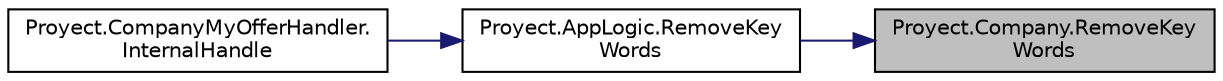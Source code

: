 digraph "Proyect.Company.RemoveKeyWords"
{
 // INTERACTIVE_SVG=YES
 // LATEX_PDF_SIZE
  edge [fontname="Helvetica",fontsize="10",labelfontname="Helvetica",labelfontsize="10"];
  node [fontname="Helvetica",fontsize="10",shape=record];
  rankdir="RL";
  Node1 [label="Proyect.Company.RemoveKey\lWords",height=0.2,width=0.4,color="black", fillcolor="grey75", style="filled", fontcolor="black",tooltip="Remueve palabras clave de una oferta (Por expert)."];
  Node1 -> Node2 [dir="back",color="midnightblue",fontsize="10",style="solid",fontname="Helvetica"];
  Node2 [label="Proyect.AppLogic.RemoveKey\lWords",height=0.2,width=0.4,color="black", fillcolor="white", style="filled",URL="$classProyect_1_1AppLogic.html#afc85d0716b30b8323f2727e14dadbdad",tooltip="Remueve palabras clave de la oferta de una compania. Le delega la responsabilidad a company (La exper..."];
  Node2 -> Node3 [dir="back",color="midnightblue",fontsize="10",style="solid",fontname="Helvetica"];
  Node3 [label="Proyect.CompanyMyOfferHandler.\lInternalHandle",height=0.2,width=0.4,color="black", fillcolor="white", style="filled",URL="$classProyect_1_1CompanyMyOfferHandler.html#a32af3162617a6937334c733af2d5d6d7",tooltip="Procesa el mensaje \"/registrar\" y retorna true; retorna false en caso contrario."];
}
